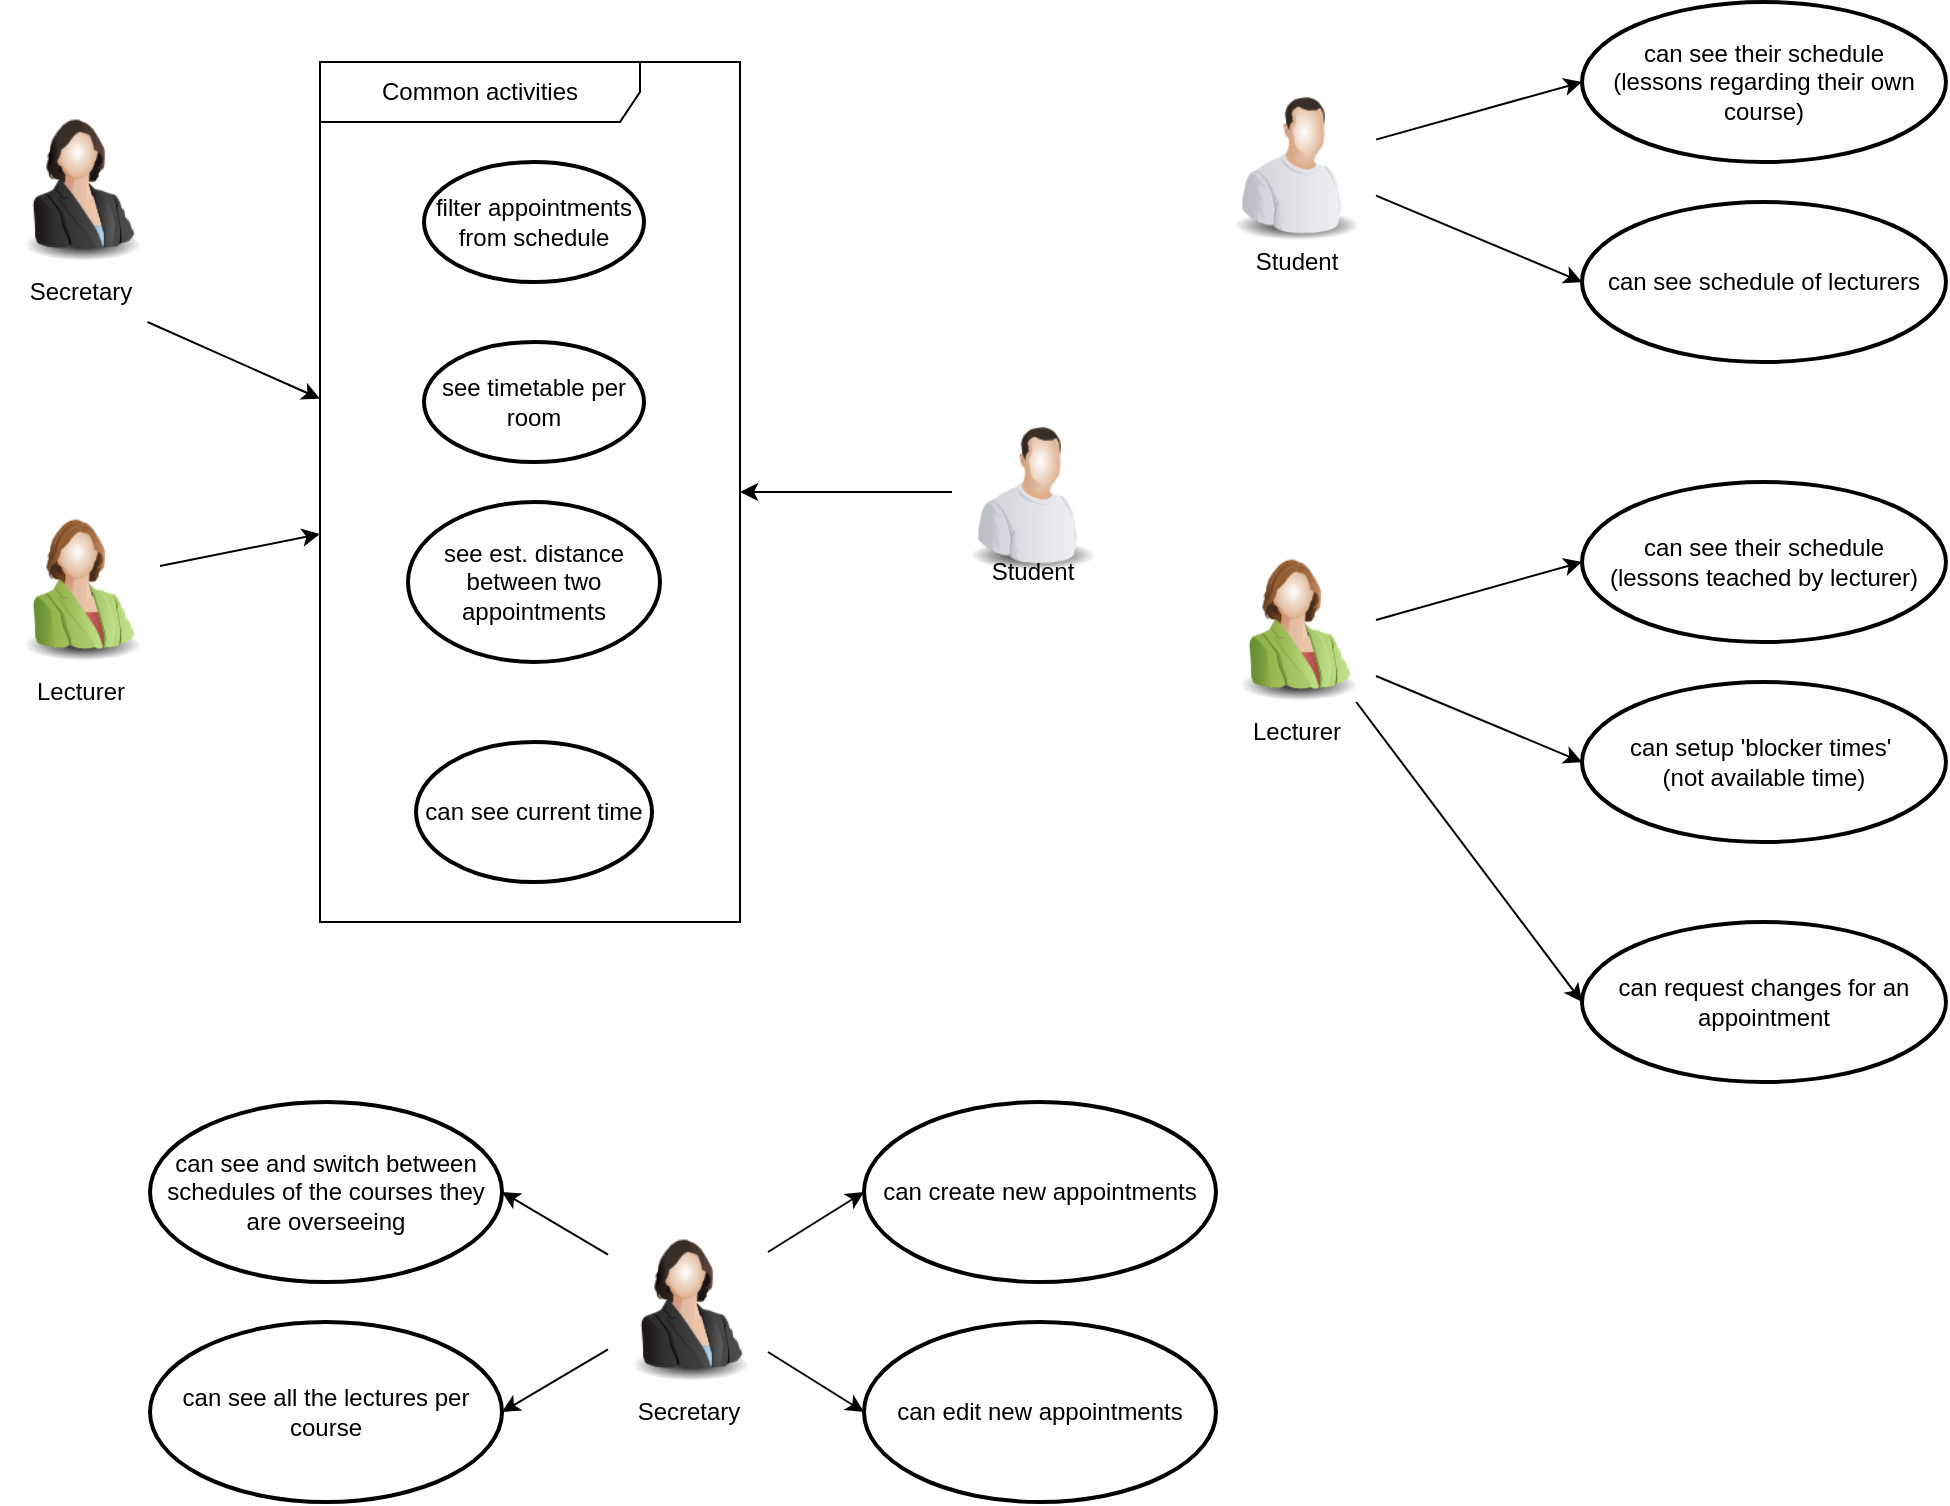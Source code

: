 <mxfile version="24.8.3">
  <diagram name="Seite-1" id="0aSDKSGETe_vQp2mPuAJ">
    <mxGraphModel dx="2403" dy="1269" grid="1" gridSize="10" guides="1" tooltips="1" connect="1" arrows="1" fold="1" page="1" pageScale="1" pageWidth="827" pageHeight="1169" math="0" shadow="0">
      <root>
        <mxCell id="0" />
        <mxCell id="1" parent="0" />
        <mxCell id="rKFoOrtif0fYfNDoBBtO-2" value="" style="image;html=1;image=img/lib/clip_art/people/Suit_Woman_128x128.png" vertex="1" parent="1">
          <mxGeometry x="100" y="180" width="80" height="80" as="geometry" />
        </mxCell>
        <mxCell id="rKFoOrtif0fYfNDoBBtO-13" style="rounded=0;orthogonalLoop=1;jettySize=auto;html=1;flowAnimation=0;" edge="1" parent="1" source="rKFoOrtif0fYfNDoBBtO-3" target="rKFoOrtif0fYfNDoBBtO-11">
          <mxGeometry relative="1" as="geometry" />
        </mxCell>
        <mxCell id="rKFoOrtif0fYfNDoBBtO-3" value="Secretary" style="text;html=1;align=center;verticalAlign=middle;resizable=0;points=[];autosize=1;strokeColor=none;fillColor=none;" vertex="1" parent="1">
          <mxGeometry x="105" y="260" width="70" height="30" as="geometry" />
        </mxCell>
        <mxCell id="rKFoOrtif0fYfNDoBBtO-14" style="rounded=0;orthogonalLoop=1;jettySize=auto;html=1;" edge="1" parent="1" source="rKFoOrtif0fYfNDoBBtO-4" target="rKFoOrtif0fYfNDoBBtO-11">
          <mxGeometry relative="1" as="geometry" />
        </mxCell>
        <mxCell id="rKFoOrtif0fYfNDoBBtO-4" value="" style="image;html=1;image=img/lib/clip_art/people/Suit_Woman_Green_128x128.png" vertex="1" parent="1">
          <mxGeometry x="100" y="380" width="80" height="80" as="geometry" />
        </mxCell>
        <mxCell id="rKFoOrtif0fYfNDoBBtO-5" value="Lecturer" style="text;html=1;align=center;verticalAlign=middle;resizable=0;points=[];autosize=1;strokeColor=none;fillColor=none;" vertex="1" parent="1">
          <mxGeometry x="105" y="460" width="70" height="30" as="geometry" />
        </mxCell>
        <mxCell id="rKFoOrtif0fYfNDoBBtO-15" style="rounded=0;orthogonalLoop=1;jettySize=auto;html=1;exitX=0;exitY=0.5;exitDx=0;exitDy=0;" edge="1" parent="1" source="rKFoOrtif0fYfNDoBBtO-6" target="rKFoOrtif0fYfNDoBBtO-11">
          <mxGeometry relative="1" as="geometry" />
        </mxCell>
        <mxCell id="rKFoOrtif0fYfNDoBBtO-6" value="" style="image;html=1;image=img/lib/clip_art/people/Worker_Man_128x128.png" vertex="1" parent="1">
          <mxGeometry x="576" y="335" width="80" height="80" as="geometry" />
        </mxCell>
        <mxCell id="rKFoOrtif0fYfNDoBBtO-7" value="Student" style="text;html=1;align=center;verticalAlign=middle;resizable=0;points=[];autosize=1;strokeColor=none;fillColor=none;" vertex="1" parent="1">
          <mxGeometry x="586" y="400" width="60" height="30" as="geometry" />
        </mxCell>
        <mxCell id="rKFoOrtif0fYfNDoBBtO-8" value="see timetable per room" style="strokeWidth=2;html=1;shape=mxgraph.flowchart.start_1;whiteSpace=wrap;" vertex="1" parent="1">
          <mxGeometry x="312" y="300" width="110" height="60" as="geometry" />
        </mxCell>
        <mxCell id="rKFoOrtif0fYfNDoBBtO-9" value="see est. distance between two appointments" style="strokeWidth=2;html=1;shape=mxgraph.flowchart.start_1;whiteSpace=wrap;" vertex="1" parent="1">
          <mxGeometry x="304" y="380" width="126" height="80" as="geometry" />
        </mxCell>
        <mxCell id="rKFoOrtif0fYfNDoBBtO-10" value="filter appointments from schedule" style="strokeWidth=2;html=1;shape=mxgraph.flowchart.start_1;whiteSpace=wrap;" vertex="1" parent="1">
          <mxGeometry x="312" y="210" width="110" height="60" as="geometry" />
        </mxCell>
        <mxCell id="rKFoOrtif0fYfNDoBBtO-11" value="Common activities" style="shape=umlFrame;whiteSpace=wrap;html=1;pointerEvents=0;recursiveResize=0;container=1;collapsible=0;width=160;" vertex="1" parent="1">
          <mxGeometry x="260" y="160" width="210" height="430" as="geometry" />
        </mxCell>
        <mxCell id="rKFoOrtif0fYfNDoBBtO-19" value="can see current time" style="strokeWidth=2;html=1;shape=mxgraph.flowchart.start_1;whiteSpace=wrap;" vertex="1" parent="rKFoOrtif0fYfNDoBBtO-11">
          <mxGeometry x="48" y="340" width="118" height="70" as="geometry" />
        </mxCell>
        <mxCell id="rKFoOrtif0fYfNDoBBtO-21" style="rounded=0;orthogonalLoop=1;jettySize=auto;html=1;entryX=0;entryY=0.5;entryDx=0;entryDy=0;entryPerimeter=0;" edge="1" parent="1" source="rKFoOrtif0fYfNDoBBtO-16" target="rKFoOrtif0fYfNDoBBtO-18">
          <mxGeometry relative="1" as="geometry" />
        </mxCell>
        <mxCell id="rKFoOrtif0fYfNDoBBtO-22" style="rounded=0;orthogonalLoop=1;jettySize=auto;html=1;entryX=0;entryY=0.5;entryDx=0;entryDy=0;entryPerimeter=0;" edge="1" parent="1" source="rKFoOrtif0fYfNDoBBtO-16" target="rKFoOrtif0fYfNDoBBtO-20">
          <mxGeometry relative="1" as="geometry">
            <mxPoint x="902" y="253" as="targetPoint" />
          </mxGeometry>
        </mxCell>
        <mxCell id="rKFoOrtif0fYfNDoBBtO-16" value="" style="image;html=1;image=img/lib/clip_art/people/Worker_Man_128x128.png" vertex="1" parent="1">
          <mxGeometry x="708" y="170" width="80" height="80" as="geometry" />
        </mxCell>
        <mxCell id="rKFoOrtif0fYfNDoBBtO-17" value="Student" style="text;html=1;align=center;verticalAlign=middle;resizable=0;points=[];autosize=1;strokeColor=none;fillColor=none;" vertex="1" parent="1">
          <mxGeometry x="718" y="245" width="60" height="30" as="geometry" />
        </mxCell>
        <mxCell id="rKFoOrtif0fYfNDoBBtO-18" value="&lt;div&gt;can see their schedule&lt;/div&gt;(lessons regarding their own course)" style="strokeWidth=2;html=1;shape=mxgraph.flowchart.start_1;whiteSpace=wrap;" vertex="1" parent="1">
          <mxGeometry x="891" y="130" width="182" height="80" as="geometry" />
        </mxCell>
        <mxCell id="rKFoOrtif0fYfNDoBBtO-20" value="can see schedule of lecturers" style="strokeWidth=2;html=1;shape=mxgraph.flowchart.start_1;whiteSpace=wrap;" vertex="1" parent="1">
          <mxGeometry x="891" y="230" width="182" height="80" as="geometry" />
        </mxCell>
        <mxCell id="rKFoOrtif0fYfNDoBBtO-23" value="" style="image;html=1;image=img/lib/clip_art/people/Suit_Woman_Green_128x128.png" vertex="1" parent="1">
          <mxGeometry x="708" y="400" width="80" height="80" as="geometry" />
        </mxCell>
        <mxCell id="rKFoOrtif0fYfNDoBBtO-24" value="Lecturer" style="text;html=1;align=center;verticalAlign=middle;resizable=0;points=[];autosize=1;strokeColor=none;fillColor=none;" vertex="1" parent="1">
          <mxGeometry x="713" y="480" width="70" height="30" as="geometry" />
        </mxCell>
        <mxCell id="rKFoOrtif0fYfNDoBBtO-25" style="rounded=0;orthogonalLoop=1;jettySize=auto;html=1;entryX=0;entryY=0.5;entryDx=0;entryDy=0;entryPerimeter=0;" edge="1" parent="1" target="rKFoOrtif0fYfNDoBBtO-27">
          <mxGeometry relative="1" as="geometry">
            <mxPoint x="788" y="439" as="sourcePoint" />
          </mxGeometry>
        </mxCell>
        <mxCell id="rKFoOrtif0fYfNDoBBtO-26" style="rounded=0;orthogonalLoop=1;jettySize=auto;html=1;entryX=0;entryY=0.5;entryDx=0;entryDy=0;entryPerimeter=0;" edge="1" parent="1" target="rKFoOrtif0fYfNDoBBtO-28">
          <mxGeometry relative="1" as="geometry">
            <mxPoint x="788" y="467" as="sourcePoint" />
            <mxPoint x="902" y="493" as="targetPoint" />
          </mxGeometry>
        </mxCell>
        <mxCell id="rKFoOrtif0fYfNDoBBtO-27" value="&lt;div&gt;can see their schedule&lt;/div&gt;(lessons teached by lecturer)" style="strokeWidth=2;html=1;shape=mxgraph.flowchart.start_1;whiteSpace=wrap;" vertex="1" parent="1">
          <mxGeometry x="891" y="370" width="182" height="80" as="geometry" />
        </mxCell>
        <mxCell id="rKFoOrtif0fYfNDoBBtO-28" value="&lt;div&gt;can setup &#39;blocker times&#39;&amp;nbsp;&lt;/div&gt;&lt;div&gt;(not available time)&lt;/div&gt;" style="strokeWidth=2;html=1;shape=mxgraph.flowchart.start_1;whiteSpace=wrap;" vertex="1" parent="1">
          <mxGeometry x="891" y="470" width="182" height="80" as="geometry" />
        </mxCell>
        <mxCell id="rKFoOrtif0fYfNDoBBtO-29" value="can request changes for an appointment" style="strokeWidth=2;html=1;shape=mxgraph.flowchart.start_1;whiteSpace=wrap;" vertex="1" parent="1">
          <mxGeometry x="891" y="590" width="182" height="80" as="geometry" />
        </mxCell>
        <mxCell id="rKFoOrtif0fYfNDoBBtO-30" style="rounded=0;orthogonalLoop=1;jettySize=auto;html=1;entryX=0;entryY=0.5;entryDx=0;entryDy=0;entryPerimeter=0;" edge="1" parent="1" source="rKFoOrtif0fYfNDoBBtO-23" target="rKFoOrtif0fYfNDoBBtO-29">
          <mxGeometry relative="1" as="geometry" />
        </mxCell>
        <mxCell id="rKFoOrtif0fYfNDoBBtO-37" style="rounded=0;orthogonalLoop=1;jettySize=auto;html=1;entryX=0;entryY=0.5;entryDx=0;entryDy=0;entryPerimeter=0;" edge="1" parent="1" source="rKFoOrtif0fYfNDoBBtO-31" target="rKFoOrtif0fYfNDoBBtO-35">
          <mxGeometry relative="1" as="geometry" />
        </mxCell>
        <mxCell id="rKFoOrtif0fYfNDoBBtO-38" style="rounded=0;orthogonalLoop=1;jettySize=auto;html=1;entryX=0;entryY=0.5;entryDx=0;entryDy=0;entryPerimeter=0;" edge="1" parent="1" source="rKFoOrtif0fYfNDoBBtO-31" target="rKFoOrtif0fYfNDoBBtO-36">
          <mxGeometry relative="1" as="geometry" />
        </mxCell>
        <mxCell id="rKFoOrtif0fYfNDoBBtO-39" style="rounded=0;orthogonalLoop=1;jettySize=auto;html=1;entryX=1;entryY=0.5;entryDx=0;entryDy=0;entryPerimeter=0;" edge="1" parent="1" source="rKFoOrtif0fYfNDoBBtO-31" target="rKFoOrtif0fYfNDoBBtO-34">
          <mxGeometry relative="1" as="geometry" />
        </mxCell>
        <mxCell id="rKFoOrtif0fYfNDoBBtO-40" style="rounded=0;orthogonalLoop=1;jettySize=auto;html=1;entryX=1;entryY=0.5;entryDx=0;entryDy=0;entryPerimeter=0;" edge="1" parent="1" source="rKFoOrtif0fYfNDoBBtO-31" target="rKFoOrtif0fYfNDoBBtO-33">
          <mxGeometry relative="1" as="geometry" />
        </mxCell>
        <mxCell id="rKFoOrtif0fYfNDoBBtO-31" value="" style="image;html=1;image=img/lib/clip_art/people/Suit_Woman_128x128.png;fontStyle=4" vertex="1" parent="1">
          <mxGeometry x="404" y="740" width="80" height="80" as="geometry" />
        </mxCell>
        <mxCell id="rKFoOrtif0fYfNDoBBtO-32" value="Secretary" style="text;html=1;align=center;verticalAlign=middle;resizable=0;points=[];autosize=1;strokeColor=none;fillColor=none;" vertex="1" parent="1">
          <mxGeometry x="409" y="820" width="70" height="30" as="geometry" />
        </mxCell>
        <mxCell id="rKFoOrtif0fYfNDoBBtO-33" value="can see and switch between schedules of the courses they are overseeing" style="strokeWidth=2;html=1;shape=mxgraph.flowchart.start_1;whiteSpace=wrap;" vertex="1" parent="1">
          <mxGeometry x="175" y="680" width="176" height="90" as="geometry" />
        </mxCell>
        <mxCell id="rKFoOrtif0fYfNDoBBtO-34" value="can see all the lectures per course" style="strokeWidth=2;html=1;shape=mxgraph.flowchart.start_1;whiteSpace=wrap;" vertex="1" parent="1">
          <mxGeometry x="175" y="790" width="176" height="90" as="geometry" />
        </mxCell>
        <mxCell id="rKFoOrtif0fYfNDoBBtO-35" value="can create new appointments" style="strokeWidth=2;html=1;shape=mxgraph.flowchart.start_1;whiteSpace=wrap;" vertex="1" parent="1">
          <mxGeometry x="532" y="680" width="176" height="90" as="geometry" />
        </mxCell>
        <mxCell id="rKFoOrtif0fYfNDoBBtO-36" value="can edit new appointments" style="strokeWidth=2;html=1;shape=mxgraph.flowchart.start_1;whiteSpace=wrap;" vertex="1" parent="1">
          <mxGeometry x="532" y="790" width="176" height="90" as="geometry" />
        </mxCell>
      </root>
    </mxGraphModel>
  </diagram>
</mxfile>
